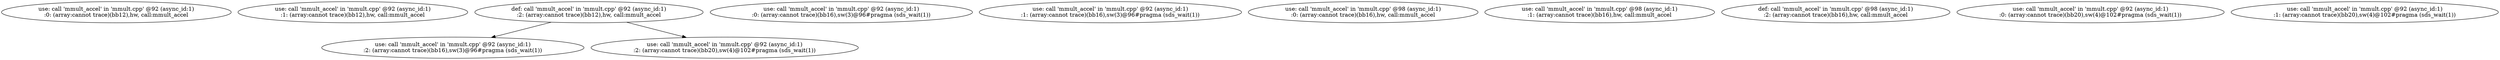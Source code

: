 digraph defuse_graph {
v0 [label = "use: call 'mmult_accel' in 'mmult.cpp' @92 (async_id:1)\n:0: (array:cannot trace)(bb12),hw, call:mmult_accel"];
v1 [label = "use: call 'mmult_accel' in 'mmult.cpp' @92 (async_id:1)\n:1: (array:cannot trace)(bb12),hw, call:mmult_accel"];
v2 [label = "def: call 'mmult_accel' in 'mmult.cpp' @92 (async_id:1)\n:2: (array:cannot trace)(bb12),hw, call:mmult_accel"];
v3 [label = "use: call 'mmult_accel' in 'mmult.cpp' @92 (async_id:1)\n:0: (array:cannot trace)(bb16),sw(3)@96#pragma (sds_wait(1))"];
v4 [label = "use: call 'mmult_accel' in 'mmult.cpp' @92 (async_id:1)\n:1: (array:cannot trace)(bb16),sw(3)@96#pragma (sds_wait(1))"];
v5 [label = "use: call 'mmult_accel' in 'mmult.cpp' @92 (async_id:1)\n:2: (array:cannot trace)(bb16),sw(3)@96#pragma (sds_wait(1))"];
v6 [label = "use: call 'mmult_accel' in 'mmult.cpp' @98 (async_id:1)\n:0: (array:cannot trace)(bb16),hw, call:mmult_accel"];
v7 [label = "use: call 'mmult_accel' in 'mmult.cpp' @98 (async_id:1)\n:1: (array:cannot trace)(bb16),hw, call:mmult_accel"];
v8 [label = "def: call 'mmult_accel' in 'mmult.cpp' @98 (async_id:1)\n:2: (array:cannot trace)(bb16),hw, call:mmult_accel"];
v9 [label = "use: call 'mmult_accel' in 'mmult.cpp' @92 (async_id:1)\n:0: (array:cannot trace)(bb20),sw(4)@102#pragma (sds_wait(1))"];
v10 [label = "use: call 'mmult_accel' in 'mmult.cpp' @92 (async_id:1)\n:1: (array:cannot trace)(bb20),sw(4)@102#pragma (sds_wait(1))"];
v11 [label = "use: call 'mmult_accel' in 'mmult.cpp' @92 (async_id:1)\n:2: (array:cannot trace)(bb20),sw(4)@102#pragma (sds_wait(1))"];
v2 -> v5;
v2 -> v11;
}
